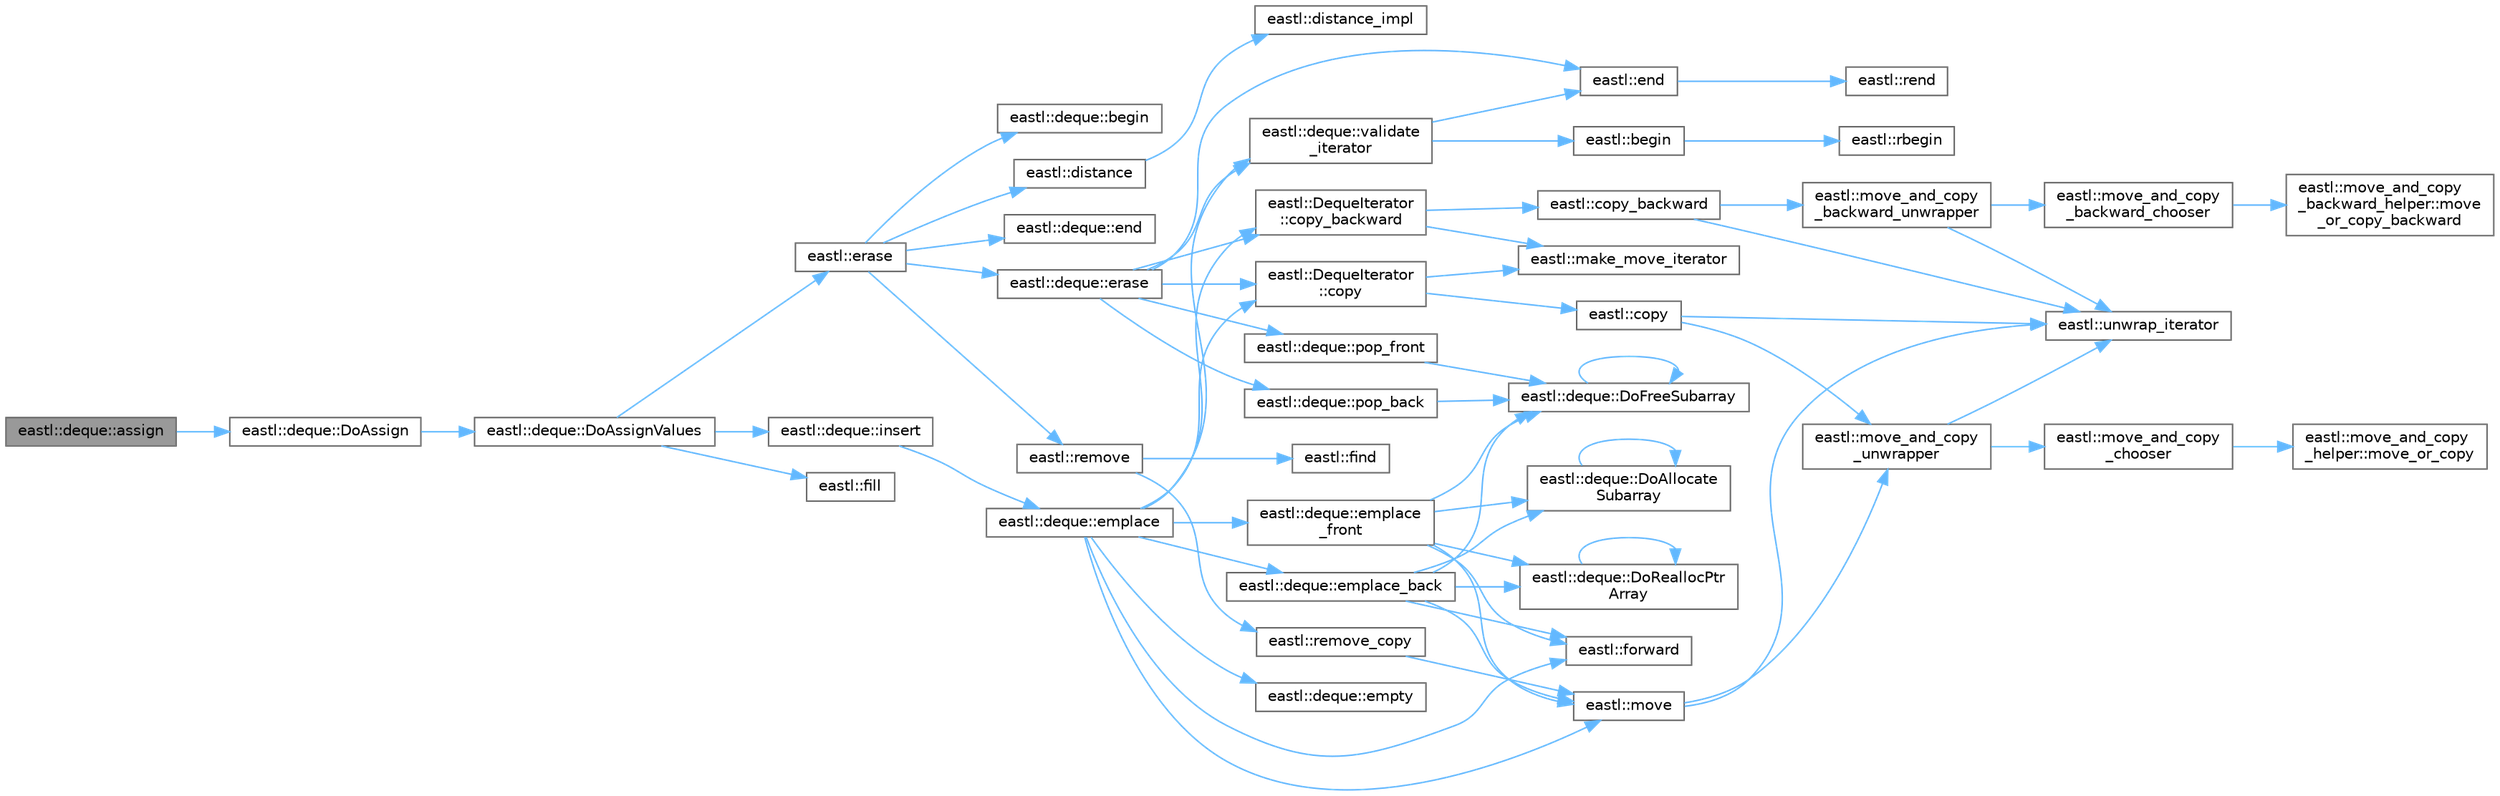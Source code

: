 digraph "eastl::deque::assign"
{
 // LATEX_PDF_SIZE
  bgcolor="transparent";
  edge [fontname=Helvetica,fontsize=10,labelfontname=Helvetica,labelfontsize=10];
  node [fontname=Helvetica,fontsize=10,shape=box,height=0.2,width=0.4];
  rankdir="LR";
  Node1 [id="Node000001",label="eastl::deque::assign",height=0.2,width=0.4,color="gray40", fillcolor="grey60", style="filled", fontcolor="black",tooltip=" "];
  Node1 -> Node2 [id="edge65_Node000001_Node000002",color="steelblue1",style="solid",tooltip=" "];
  Node2 [id="Node000002",label="eastl::deque::DoAssign",height=0.2,width=0.4,color="grey40", fillcolor="white", style="filled",URL="$classeastl_1_1deque.html#a723511ab9952176d4277744144b77520",tooltip=" "];
  Node2 -> Node3 [id="edge66_Node000002_Node000003",color="steelblue1",style="solid",tooltip=" "];
  Node3 [id="Node000003",label="eastl::deque::DoAssignValues",height=0.2,width=0.4,color="grey40", fillcolor="white", style="filled",URL="$classeastl_1_1deque.html#a63d7250ecf68171242868c1975851059",tooltip=" "];
  Node3 -> Node4 [id="edge67_Node000003_Node000004",color="steelblue1",style="solid",tooltip=" "];
  Node4 [id="Node000004",label="eastl::erase",height=0.2,width=0.4,color="grey40", fillcolor="white", style="filled",URL="$namespaceeastl.html#a75d8cac5cad3f9f56a904885dfe232c4",tooltip=" "];
  Node4 -> Node5 [id="edge68_Node000004_Node000005",color="steelblue1",style="solid",tooltip=" "];
  Node5 [id="Node000005",label="eastl::deque::begin",height=0.2,width=0.4,color="grey40", fillcolor="white", style="filled",URL="$classeastl_1_1deque.html#a8ea00f097d756ef0a153e15c2aceb89b",tooltip=" "];
  Node4 -> Node6 [id="edge69_Node000004_Node000006",color="steelblue1",style="solid",tooltip=" "];
  Node6 [id="Node000006",label="eastl::distance",height=0.2,width=0.4,color="grey40", fillcolor="white", style="filled",URL="$namespaceeastl.html#ab917da722315c1690092f5014763fa32",tooltip=" "];
  Node6 -> Node7 [id="edge70_Node000006_Node000007",color="steelblue1",style="solid",tooltip=" "];
  Node7 [id="Node000007",label="eastl::distance_impl",height=0.2,width=0.4,color="grey40", fillcolor="white", style="filled",URL="$namespaceeastl.html#abecf463555859450615dad4a1887f777",tooltip=" "];
  Node4 -> Node8 [id="edge71_Node000004_Node000008",color="steelblue1",style="solid",tooltip=" "];
  Node8 [id="Node000008",label="eastl::deque::end",height=0.2,width=0.4,color="grey40", fillcolor="white", style="filled",URL="$classeastl_1_1deque.html#ae10bd626b07167a7b99a79fccc0590a0",tooltip=" "];
  Node4 -> Node9 [id="edge72_Node000004_Node000009",color="steelblue1",style="solid",tooltip=" "];
  Node9 [id="Node000009",label="eastl::deque::erase",height=0.2,width=0.4,color="grey40", fillcolor="white", style="filled",URL="$classeastl_1_1deque.html#a64ca0e2de1e2eabcf11019b015d9fd8a",tooltip=" "];
  Node9 -> Node10 [id="edge73_Node000009_Node000010",color="steelblue1",style="solid",tooltip=" "];
  Node10 [id="Node000010",label="eastl::DequeIterator\l::copy",height=0.2,width=0.4,color="grey40", fillcolor="white", style="filled",URL="$structeastl_1_1_deque_iterator.html#a2d76faa7637c6cd1da64bea7e72db0ca",tooltip=" "];
  Node10 -> Node11 [id="edge74_Node000010_Node000011",color="steelblue1",style="solid",tooltip=" "];
  Node11 [id="Node000011",label="eastl::copy",height=0.2,width=0.4,color="grey40", fillcolor="white", style="filled",URL="$namespaceeastl.html#a3df94cc41821710012e6719792d30db3",tooltip=" "];
  Node11 -> Node12 [id="edge75_Node000011_Node000012",color="steelblue1",style="solid",tooltip=" "];
  Node12 [id="Node000012",label="eastl::move_and_copy\l_unwrapper",height=0.2,width=0.4,color="grey40", fillcolor="white", style="filled",URL="$namespaceeastl.html#a661e609e51ae177a723acb076d9fcb52",tooltip=" "];
  Node12 -> Node13 [id="edge76_Node000012_Node000013",color="steelblue1",style="solid",tooltip=" "];
  Node13 [id="Node000013",label="eastl::move_and_copy\l_chooser",height=0.2,width=0.4,color="grey40", fillcolor="white", style="filled",URL="$namespaceeastl.html#a69a59b58a0b86c06c81fd89a94cff90d",tooltip=" "];
  Node13 -> Node14 [id="edge77_Node000013_Node000014",color="steelblue1",style="solid",tooltip=" "];
  Node14 [id="Node000014",label="eastl::move_and_copy\l_helper::move_or_copy",height=0.2,width=0.4,color="grey40", fillcolor="white", style="filled",URL="$structeastl_1_1move__and__copy__helper.html#aa9de7d135fbe5ddb02a94513283cf77b",tooltip=" "];
  Node12 -> Node15 [id="edge78_Node000012_Node000015",color="steelblue1",style="solid",tooltip=" "];
  Node15 [id="Node000015",label="eastl::unwrap_iterator",height=0.2,width=0.4,color="grey40", fillcolor="white", style="filled",URL="$namespaceeastl.html#a82f343209a121c16468a124327e2d303",tooltip=" "];
  Node11 -> Node15 [id="edge79_Node000011_Node000015",color="steelblue1",style="solid",tooltip=" "];
  Node10 -> Node16 [id="edge80_Node000010_Node000016",color="steelblue1",style="solid",tooltip=" "];
  Node16 [id="Node000016",label="eastl::make_move_iterator",height=0.2,width=0.4,color="grey40", fillcolor="white", style="filled",URL="$namespaceeastl.html#a66c2db3ce0c6f08a67e1a8de6bab0629",tooltip=" "];
  Node9 -> Node17 [id="edge81_Node000009_Node000017",color="steelblue1",style="solid",tooltip=" "];
  Node17 [id="Node000017",label="eastl::DequeIterator\l::copy_backward",height=0.2,width=0.4,color="grey40", fillcolor="white", style="filled",URL="$structeastl_1_1_deque_iterator.html#a9c0676dfc81f97b61355929c6edc869b",tooltip=" "];
  Node17 -> Node18 [id="edge82_Node000017_Node000018",color="steelblue1",style="solid",tooltip=" "];
  Node18 [id="Node000018",label="eastl::copy_backward",height=0.2,width=0.4,color="grey40", fillcolor="white", style="filled",URL="$namespaceeastl.html#aeb3075340f64f7a1dfbf0a718f8e1b38",tooltip=" "];
  Node18 -> Node19 [id="edge83_Node000018_Node000019",color="steelblue1",style="solid",tooltip=" "];
  Node19 [id="Node000019",label="eastl::move_and_copy\l_backward_unwrapper",height=0.2,width=0.4,color="grey40", fillcolor="white", style="filled",URL="$namespaceeastl.html#a56fe66c9daa100ad69dc4a025077621e",tooltip=" "];
  Node19 -> Node20 [id="edge84_Node000019_Node000020",color="steelblue1",style="solid",tooltip=" "];
  Node20 [id="Node000020",label="eastl::move_and_copy\l_backward_chooser",height=0.2,width=0.4,color="grey40", fillcolor="white", style="filled",URL="$namespaceeastl.html#a2c6f53395a2d3bbf86a492763ec8862d",tooltip=" "];
  Node20 -> Node21 [id="edge85_Node000020_Node000021",color="steelblue1",style="solid",tooltip=" "];
  Node21 [id="Node000021",label="eastl::move_and_copy\l_backward_helper::move\l_or_copy_backward",height=0.2,width=0.4,color="grey40", fillcolor="white", style="filled",URL="$structeastl_1_1move__and__copy__backward__helper.html#a35df939bc2be5eaa1eae030847c21ea2",tooltip=" "];
  Node19 -> Node15 [id="edge86_Node000019_Node000015",color="steelblue1",style="solid",tooltip=" "];
  Node18 -> Node15 [id="edge87_Node000018_Node000015",color="steelblue1",style="solid",tooltip=" "];
  Node17 -> Node16 [id="edge88_Node000017_Node000016",color="steelblue1",style="solid",tooltip=" "];
  Node9 -> Node22 [id="edge89_Node000009_Node000022",color="steelblue1",style="solid",tooltip=" "];
  Node22 [id="Node000022",label="eastl::end",height=0.2,width=0.4,color="grey40", fillcolor="white", style="filled",URL="$namespaceeastl.html#a015a7329c4b84d454b87496532739b69",tooltip=" "];
  Node22 -> Node23 [id="edge90_Node000022_Node000023",color="steelblue1",style="solid",tooltip=" "];
  Node23 [id="Node000023",label="eastl::rend",height=0.2,width=0.4,color="grey40", fillcolor="white", style="filled",URL="$namespaceeastl.html#ac08b3f3f0eb349df6dc6475d5c8df724",tooltip=" "];
  Node9 -> Node24 [id="edge91_Node000009_Node000024",color="steelblue1",style="solid",tooltip=" "];
  Node24 [id="Node000024",label="eastl::deque::pop_back",height=0.2,width=0.4,color="grey40", fillcolor="white", style="filled",URL="$classeastl_1_1deque.html#abd4a77a0fe3e658d7098267e17c813ce",tooltip=" "];
  Node24 -> Node25 [id="edge92_Node000024_Node000025",color="steelblue1",style="solid",tooltip=" "];
  Node25 [id="Node000025",label="eastl::deque::DoFreeSubarray",height=0.2,width=0.4,color="grey40", fillcolor="white", style="filled",URL="$classeastl_1_1deque.html#a52c0ccd6cc89708e9adf30630fc673b3",tooltip=" "];
  Node25 -> Node25 [id="edge93_Node000025_Node000025",color="steelblue1",style="solid",tooltip=" "];
  Node9 -> Node26 [id="edge94_Node000009_Node000026",color="steelblue1",style="solid",tooltip=" "];
  Node26 [id="Node000026",label="eastl::deque::pop_front",height=0.2,width=0.4,color="grey40", fillcolor="white", style="filled",URL="$classeastl_1_1deque.html#a547e7b4b1e966a69253c9c50b5c005ab",tooltip=" "];
  Node26 -> Node25 [id="edge95_Node000026_Node000025",color="steelblue1",style="solid",tooltip=" "];
  Node9 -> Node27 [id="edge96_Node000009_Node000027",color="steelblue1",style="solid",tooltip=" "];
  Node27 [id="Node000027",label="eastl::deque::validate\l_iterator",height=0.2,width=0.4,color="grey40", fillcolor="white", style="filled",URL="$classeastl_1_1deque.html#af9c998ed44e40aa8b9367ff3a16d6c44",tooltip=" "];
  Node27 -> Node28 [id="edge97_Node000027_Node000028",color="steelblue1",style="solid",tooltip=" "];
  Node28 [id="Node000028",label="eastl::begin",height=0.2,width=0.4,color="grey40", fillcolor="white", style="filled",URL="$namespaceeastl.html#a5416077556bbc43ecf1cdbab7b44c386",tooltip=" "];
  Node28 -> Node29 [id="edge98_Node000028_Node000029",color="steelblue1",style="solid",tooltip=" "];
  Node29 [id="Node000029",label="eastl::rbegin",height=0.2,width=0.4,color="grey40", fillcolor="white", style="filled",URL="$namespaceeastl.html#a9ba06f406320b604f73c79812da2e3c4",tooltip=" "];
  Node27 -> Node22 [id="edge99_Node000027_Node000022",color="steelblue1",style="solid",tooltip=" "];
  Node4 -> Node30 [id="edge100_Node000004_Node000030",color="steelblue1",style="solid",tooltip=" "];
  Node30 [id="Node000030",label="eastl::remove",height=0.2,width=0.4,color="grey40", fillcolor="white", style="filled",URL="$namespaceeastl.html#a1b3d2af5677205f2e7f9c0ddd434396a",tooltip=" "];
  Node30 -> Node31 [id="edge101_Node000030_Node000031",color="steelblue1",style="solid",tooltip=" "];
  Node31 [id="Node000031",label="eastl::find",height=0.2,width=0.4,color="grey40", fillcolor="white", style="filled",URL="$namespaceeastl.html#a23d0611e8e0db77c52a142b65d7522c4",tooltip=" "];
  Node30 -> Node32 [id="edge102_Node000030_Node000032",color="steelblue1",style="solid",tooltip=" "];
  Node32 [id="Node000032",label="eastl::remove_copy",height=0.2,width=0.4,color="grey40", fillcolor="white", style="filled",URL="$namespaceeastl.html#a45664812c389182951e646de5d2fc640",tooltip=" "];
  Node32 -> Node33 [id="edge103_Node000032_Node000033",color="steelblue1",style="solid",tooltip=" "];
  Node33 [id="Node000033",label="eastl::move",height=0.2,width=0.4,color="grey40", fillcolor="white", style="filled",URL="$namespaceeastl.html#a58ada88d74ffe16bba892a0ccccc8aba",tooltip=" "];
  Node33 -> Node12 [id="edge104_Node000033_Node000012",color="steelblue1",style="solid",tooltip=" "];
  Node33 -> Node15 [id="edge105_Node000033_Node000015",color="steelblue1",style="solid",tooltip=" "];
  Node3 -> Node34 [id="edge106_Node000003_Node000034",color="steelblue1",style="solid",tooltip=" "];
  Node34 [id="Node000034",label="eastl::fill",height=0.2,width=0.4,color="grey40", fillcolor="white", style="filled",URL="$namespaceeastl.html#a46734ee4d1a924a12ed3d4ca8021925a",tooltip=" "];
  Node3 -> Node35 [id="edge107_Node000003_Node000035",color="steelblue1",style="solid",tooltip=" "];
  Node35 [id="Node000035",label="eastl::deque::insert",height=0.2,width=0.4,color="grey40", fillcolor="white", style="filled",URL="$classeastl_1_1deque.html#aa29fb1e8413e16a16d7f071be71ee734",tooltip=" "];
  Node35 -> Node36 [id="edge108_Node000035_Node000036",color="steelblue1",style="solid",tooltip=" "];
  Node36 [id="Node000036",label="eastl::deque::emplace",height=0.2,width=0.4,color="grey40", fillcolor="white", style="filled",URL="$classeastl_1_1deque.html#a3beb2d7027b74ed02ac0af2364d36dcc",tooltip=" "];
  Node36 -> Node10 [id="edge109_Node000036_Node000010",color="steelblue1",style="solid",tooltip=" "];
  Node36 -> Node17 [id="edge110_Node000036_Node000017",color="steelblue1",style="solid",tooltip=" "];
  Node36 -> Node37 [id="edge111_Node000036_Node000037",color="steelblue1",style="solid",tooltip=" "];
  Node37 [id="Node000037",label="eastl::deque::emplace_back",height=0.2,width=0.4,color="grey40", fillcolor="white", style="filled",URL="$classeastl_1_1deque.html#a49cbd3bdb2603a1f06ae3a0e094c4ba2",tooltip=" "];
  Node37 -> Node38 [id="edge112_Node000037_Node000038",color="steelblue1",style="solid",tooltip=" "];
  Node38 [id="Node000038",label="eastl::deque::DoAllocate\lSubarray",height=0.2,width=0.4,color="grey40", fillcolor="white", style="filled",URL="$classeastl_1_1deque.html#ad44f8b8ff9f38b49828fd900979a2636",tooltip=" "];
  Node38 -> Node38 [id="edge113_Node000038_Node000038",color="steelblue1",style="solid",tooltip=" "];
  Node37 -> Node25 [id="edge114_Node000037_Node000025",color="steelblue1",style="solid",tooltip=" "];
  Node37 -> Node39 [id="edge115_Node000037_Node000039",color="steelblue1",style="solid",tooltip=" "];
  Node39 [id="Node000039",label="eastl::deque::DoReallocPtr\lArray",height=0.2,width=0.4,color="grey40", fillcolor="white", style="filled",URL="$classeastl_1_1deque.html#a5a8013e5fc34642aa15014870d4b4882",tooltip=" "];
  Node39 -> Node39 [id="edge116_Node000039_Node000039",color="steelblue1",style="solid",tooltip=" "];
  Node37 -> Node40 [id="edge117_Node000037_Node000040",color="steelblue1",style="solid",tooltip=" "];
  Node40 [id="Node000040",label="eastl::forward",height=0.2,width=0.4,color="grey40", fillcolor="white", style="filled",URL="$namespaceeastl.html#a36662e86289d74a927ced4b51496fce5",tooltip=" "];
  Node37 -> Node33 [id="edge118_Node000037_Node000033",color="steelblue1",style="solid",tooltip=" "];
  Node36 -> Node41 [id="edge119_Node000036_Node000041",color="steelblue1",style="solid",tooltip=" "];
  Node41 [id="Node000041",label="eastl::deque::emplace\l_front",height=0.2,width=0.4,color="grey40", fillcolor="white", style="filled",URL="$classeastl_1_1deque.html#a4ea8caad51265e96d79c7c638a1f969d",tooltip=" "];
  Node41 -> Node38 [id="edge120_Node000041_Node000038",color="steelblue1",style="solid",tooltip=" "];
  Node41 -> Node25 [id="edge121_Node000041_Node000025",color="steelblue1",style="solid",tooltip=" "];
  Node41 -> Node39 [id="edge122_Node000041_Node000039",color="steelblue1",style="solid",tooltip=" "];
  Node41 -> Node40 [id="edge123_Node000041_Node000040",color="steelblue1",style="solid",tooltip=" "];
  Node41 -> Node33 [id="edge124_Node000041_Node000033",color="steelblue1",style="solid",tooltip=" "];
  Node36 -> Node42 [id="edge125_Node000036_Node000042",color="steelblue1",style="solid",tooltip=" "];
  Node42 [id="Node000042",label="eastl::deque::empty",height=0.2,width=0.4,color="grey40", fillcolor="white", style="filled",URL="$classeastl_1_1deque.html#a8b52eab3de2147b9f0af2c8698ce3018",tooltip=" "];
  Node36 -> Node40 [id="edge126_Node000036_Node000040",color="steelblue1",style="solid",tooltip=" "];
  Node36 -> Node33 [id="edge127_Node000036_Node000033",color="steelblue1",style="solid",tooltip=" "];
  Node36 -> Node27 [id="edge128_Node000036_Node000027",color="steelblue1",style="solid",tooltip=" "];
}
